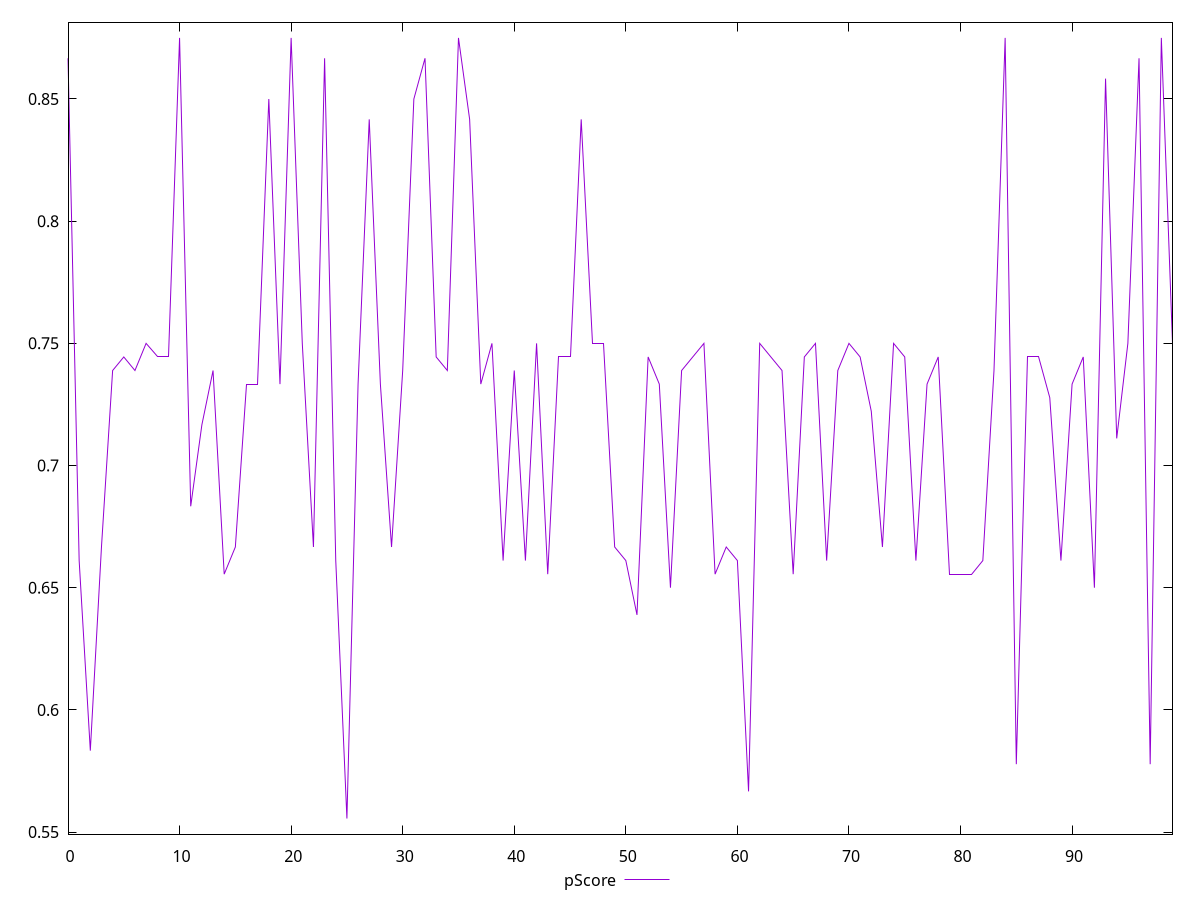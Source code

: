 reset

$pScore <<EOF
0 0.8666666666666667
1 0.6611111111111111
2 0.5833333333333334
3 0.6666666666666666
4 0.7388888888888889
5 0.7444444444444445
6 0.7388888888888889
7 0.75
8 0.7444444444444445
9 0.7444444444444445
10 0.875
11 0.6833333333333333
12 0.7166666666666667
13 0.7388888888888889
14 0.6555555555555556
15 0.6666666666666666
16 0.7333333333333333
17 0.7333333333333333
18 0.85
19 0.7333333333333333
20 0.875
21 0.75
22 0.6666666666666666
23 0.8666666666666667
24 0.6611111111111111
25 0.5555555555555556
26 0.7333333333333333
27 0.8416666666666667
28 0.7333333333333333
29 0.6666666666666666
30 0.7388888888888889
31 0.85
32 0.8666666666666667
33 0.7444444444444445
34 0.7388888888888889
35 0.875
36 0.8416666666666667
37 0.7333333333333333
38 0.75
39 0.6611111111111111
40 0.7388888888888889
41 0.6611111111111111
42 0.75
43 0.6555555555555556
44 0.7444444444444445
45 0.7444444444444445
46 0.8416666666666667
47 0.75
48 0.75
49 0.6666666666666666
50 0.6611111111111111
51 0.6388888888888888
52 0.7444444444444445
53 0.7333333333333333
54 0.65
55 0.7388888888888889
56 0.7444444444444445
57 0.75
58 0.6555555555555556
59 0.6666666666666666
60 0.6611111111111111
61 0.5666666666666667
62 0.75
63 0.7444444444444445
64 0.7388888888888889
65 0.6555555555555556
66 0.7444444444444445
67 0.75
68 0.6611111111111111
69 0.7388888888888889
70 0.75
71 0.7444444444444445
72 0.7222222222222222
73 0.6666666666666666
74 0.75
75 0.7444444444444445
76 0.6611111111111111
77 0.7333333333333333
78 0.7444444444444445
79 0.6555555555555556
80 0.6555555555555556
81 0.6555555555555556
82 0.6611111111111111
83 0.7388888888888889
84 0.875
85 0.5777777777777777
86 0.7444444444444445
87 0.7444444444444445
88 0.7277777777777777
89 0.6611111111111111
90 0.7333333333333333
91 0.7444444444444445
92 0.65
93 0.8583333333333334
94 0.7111111111111111
95 0.75
96 0.8666666666666667
97 0.5777777777777777
98 0.875
99 0.75
EOF

set key outside below
set xrange [0:99]
set yrange [0.5491666666666667:0.8813888888888889]
set trange [0.5491666666666667:0.8813888888888889]
set terminal svg size 640, 500 enhanced background rgb 'white'
set output "report_00015_2021-02-09T16-11-33.973Z/uses-webp-images/samples/pages+cached/pScore/values.svg"

plot $pScore title "pScore" with line

reset
